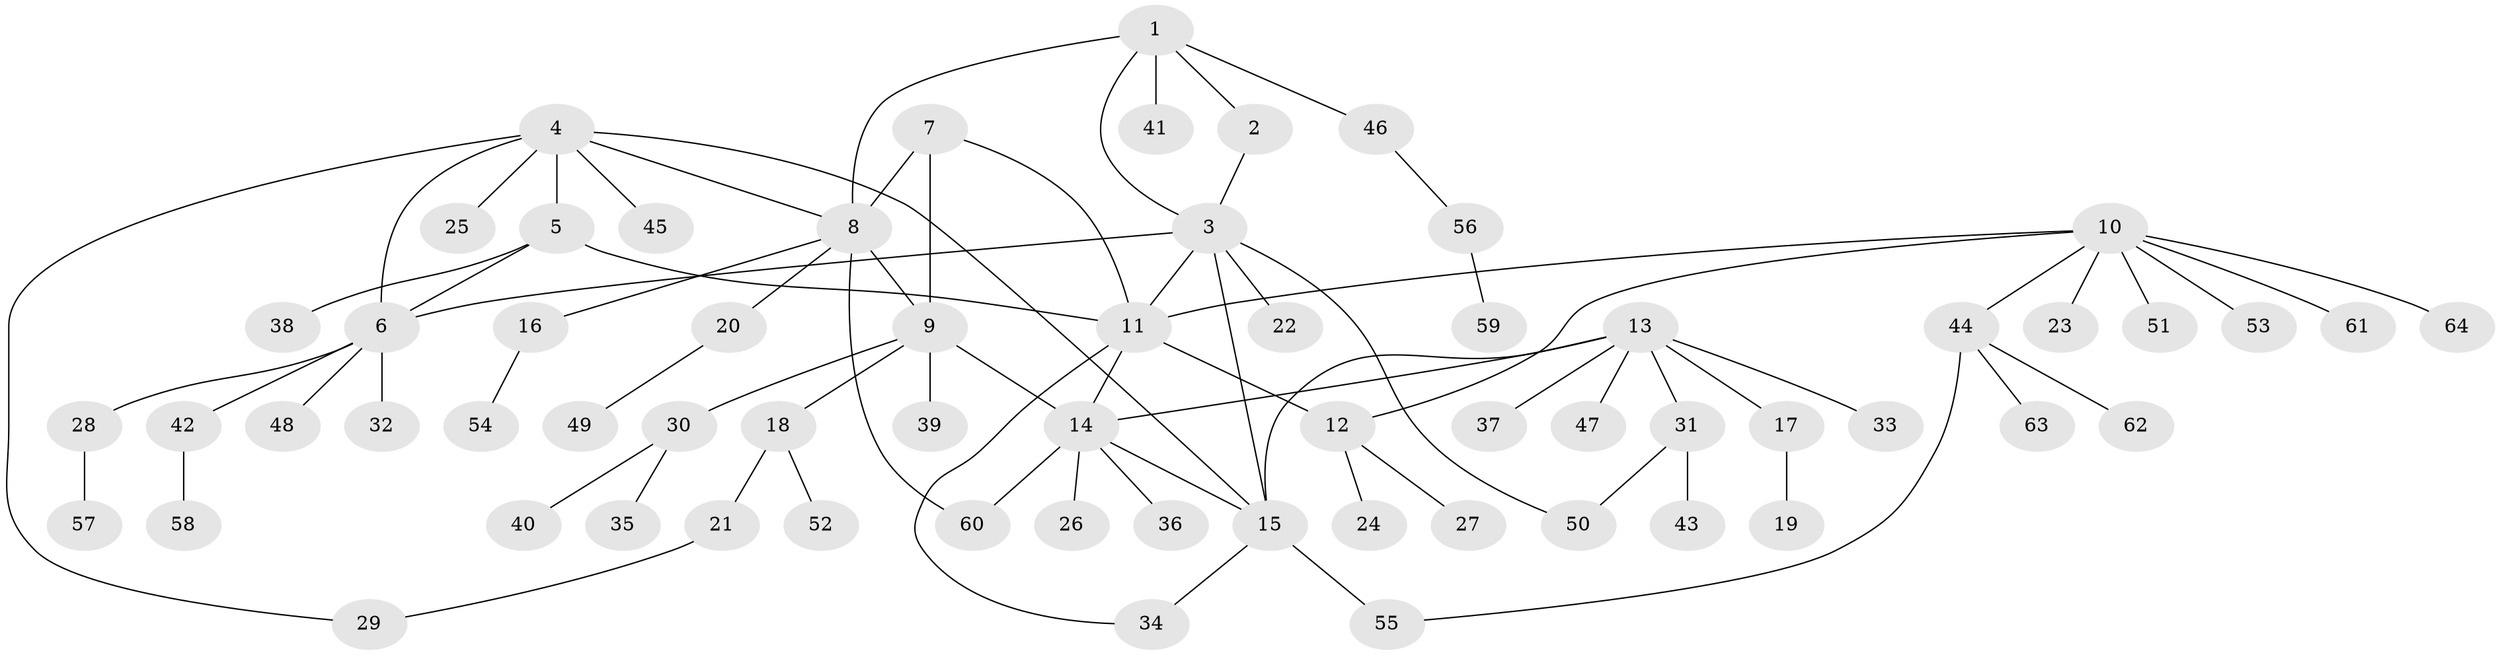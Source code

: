 // Generated by graph-tools (version 1.1) at 2025/15/03/09/25 04:15:50]
// undirected, 64 vertices, 79 edges
graph export_dot {
graph [start="1"]
  node [color=gray90,style=filled];
  1;
  2;
  3;
  4;
  5;
  6;
  7;
  8;
  9;
  10;
  11;
  12;
  13;
  14;
  15;
  16;
  17;
  18;
  19;
  20;
  21;
  22;
  23;
  24;
  25;
  26;
  27;
  28;
  29;
  30;
  31;
  32;
  33;
  34;
  35;
  36;
  37;
  38;
  39;
  40;
  41;
  42;
  43;
  44;
  45;
  46;
  47;
  48;
  49;
  50;
  51;
  52;
  53;
  54;
  55;
  56;
  57;
  58;
  59;
  60;
  61;
  62;
  63;
  64;
  1 -- 2;
  1 -- 3;
  1 -- 8;
  1 -- 41;
  1 -- 46;
  2 -- 3;
  3 -- 6;
  3 -- 11;
  3 -- 15;
  3 -- 22;
  3 -- 50;
  4 -- 5;
  4 -- 6;
  4 -- 8;
  4 -- 15;
  4 -- 25;
  4 -- 29;
  4 -- 45;
  5 -- 6;
  5 -- 11;
  5 -- 38;
  6 -- 28;
  6 -- 32;
  6 -- 42;
  6 -- 48;
  7 -- 8;
  7 -- 9;
  7 -- 11;
  8 -- 9;
  8 -- 16;
  8 -- 20;
  8 -- 60;
  9 -- 14;
  9 -- 18;
  9 -- 30;
  9 -- 39;
  10 -- 11;
  10 -- 12;
  10 -- 23;
  10 -- 44;
  10 -- 51;
  10 -- 53;
  10 -- 61;
  10 -- 64;
  11 -- 12;
  11 -- 14;
  11 -- 34;
  12 -- 24;
  12 -- 27;
  13 -- 14;
  13 -- 15;
  13 -- 17;
  13 -- 31;
  13 -- 33;
  13 -- 37;
  13 -- 47;
  14 -- 15;
  14 -- 26;
  14 -- 36;
  14 -- 60;
  15 -- 34;
  15 -- 55;
  16 -- 54;
  17 -- 19;
  18 -- 21;
  18 -- 52;
  20 -- 49;
  21 -- 29;
  28 -- 57;
  30 -- 35;
  30 -- 40;
  31 -- 43;
  31 -- 50;
  42 -- 58;
  44 -- 55;
  44 -- 62;
  44 -- 63;
  46 -- 56;
  56 -- 59;
}
